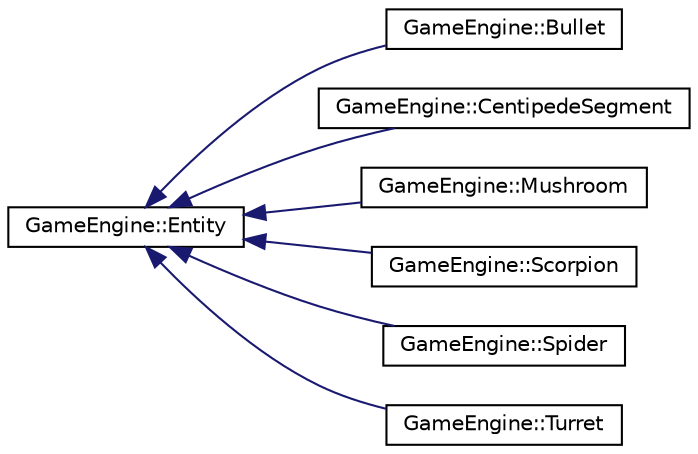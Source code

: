digraph "Graphical Class Hierarchy"
{
  edge [fontname="Helvetica",fontsize="10",labelfontname="Helvetica",labelfontsize="10"];
  node [fontname="Helvetica",fontsize="10",shape=record];
  rankdir="LR";
  Node0 [label="GameEngine::Entity",height=0.2,width=0.4,color="black", fillcolor="white", style="filled",URL="$class_game_engine_1_1_entity.html"];
  Node0 -> Node1 [dir="back",color="midnightblue",fontsize="10",style="solid",fontname="Helvetica"];
  Node1 [label="GameEngine::Bullet",height=0.2,width=0.4,color="black", fillcolor="white", style="filled",URL="$class_game_engine_1_1_bullet.html"];
  Node0 -> Node2 [dir="back",color="midnightblue",fontsize="10",style="solid",fontname="Helvetica"];
  Node2 [label="GameEngine::CentipedeSegment",height=0.2,width=0.4,color="black", fillcolor="white", style="filled",URL="$class_game_engine_1_1_centipede_segment.html"];
  Node0 -> Node3 [dir="back",color="midnightblue",fontsize="10",style="solid",fontname="Helvetica"];
  Node3 [label="GameEngine::Mushroom",height=0.2,width=0.4,color="black", fillcolor="white", style="filled",URL="$class_game_engine_1_1_mushroom.html"];
  Node0 -> Node4 [dir="back",color="midnightblue",fontsize="10",style="solid",fontname="Helvetica"];
  Node4 [label="GameEngine::Scorpion",height=0.2,width=0.4,color="black", fillcolor="white", style="filled",URL="$class_game_engine_1_1_scorpion.html"];
  Node0 -> Node5 [dir="back",color="midnightblue",fontsize="10",style="solid",fontname="Helvetica"];
  Node5 [label="GameEngine::Spider",height=0.2,width=0.4,color="black", fillcolor="white", style="filled",URL="$class_game_engine_1_1_spider.html"];
  Node0 -> Node6 [dir="back",color="midnightblue",fontsize="10",style="solid",fontname="Helvetica"];
  Node6 [label="GameEngine::Turret",height=0.2,width=0.4,color="black", fillcolor="white", style="filled",URL="$class_game_engine_1_1_turret.html"];
}
